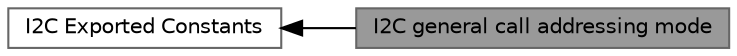 digraph "I2C general call addressing mode"
{
 // LATEX_PDF_SIZE
  bgcolor="transparent";
  edge [fontname=Helvetica,fontsize=10,labelfontname=Helvetica,labelfontsize=10];
  node [fontname=Helvetica,fontsize=10,shape=box,height=0.2,width=0.4];
  rankdir=LR;
  Node2 [id="Node000002",label="I2C Exported Constants",height=0.2,width=0.4,color="grey40", fillcolor="white", style="filled",URL="$group__I2C__Exported__Constants.html",tooltip=" "];
  Node1 [id="Node000001",label="I2C general call addressing mode",height=0.2,width=0.4,color="gray40", fillcolor="grey60", style="filled", fontcolor="black",tooltip=" "];
  Node2->Node1 [shape=plaintext, dir="back", style="solid"];
}
